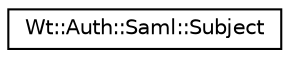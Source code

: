 digraph "Graphical Class Hierarchy"
{
 // LATEX_PDF_SIZE
  edge [fontname="Helvetica",fontsize="10",labelfontname="Helvetica",labelfontsize="10"];
  node [fontname="Helvetica",fontsize="10",shape=record];
  rankdir="LR";
  Node0 [label="Wt::Auth::Saml::Subject",height=0.2,width=0.4,color="black", fillcolor="white", style="filled",URL="$structWt_1_1Auth_1_1Saml_1_1Subject.html",tooltip="A SAML Subject (saml-core-2.0-os, section 2.4.1)"];
}
